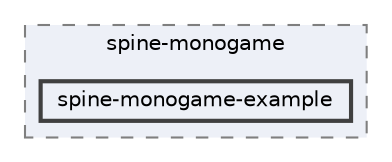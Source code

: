 digraph "external/spine-runtimes/spine-monogame/spine-monogame-example"
{
 // LATEX_PDF_SIZE
  bgcolor="transparent";
  edge [fontname=Helvetica,fontsize=10,labelfontname=Helvetica,labelfontsize=10];
  node [fontname=Helvetica,fontsize=10,shape=box,height=0.2,width=0.4];
  compound=true
  subgraph clusterdir_7a961ffd52da9f85abd34a05e759f32a {
    graph [ bgcolor="#edf0f7", pencolor="grey50", label="spine-monogame", fontname=Helvetica,fontsize=10 style="filled,dashed", URL="dir_7a961ffd52da9f85abd34a05e759f32a.html",tooltip=""]
  dir_ce10d474f2b16365dd35eac4ab3aaabe [label="spine-monogame-example", fillcolor="#edf0f7", color="grey25", style="filled,bold", URL="dir_ce10d474f2b16365dd35eac4ab3aaabe.html",tooltip=""];
  }
}
